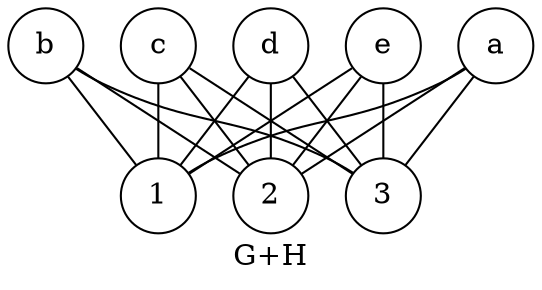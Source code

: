 graph GH {
    splines=true
    overlap=false
    edge [len=2]
    node [shape=circle]
    label="G+H"
    a -- "1"
    a -- "2"
    a -- "3"
    b -- "1"
    b -- "2"
    b -- "3"
    c -- "1"
    c -- "2"
    c -- "3"
    d -- "1"
    d -- "2"
    d -- "3"
    e -- "1"
    e -- "2"
    e -- "3"
    "1"
    "2"
    "3"
}

